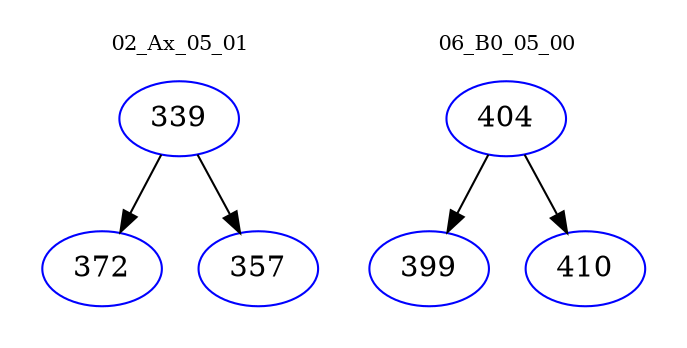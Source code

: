 digraph{
subgraph cluster_0 {
color = white
label = "02_Ax_05_01";
fontsize=10;
T0_339 [label="339", color="blue"]
T0_339 -> T0_372 [color="black"]
T0_372 [label="372", color="blue"]
T0_339 -> T0_357 [color="black"]
T0_357 [label="357", color="blue"]
}
subgraph cluster_1 {
color = white
label = "06_B0_05_00";
fontsize=10;
T1_404 [label="404", color="blue"]
T1_404 -> T1_399 [color="black"]
T1_399 [label="399", color="blue"]
T1_404 -> T1_410 [color="black"]
T1_410 [label="410", color="blue"]
}
}
